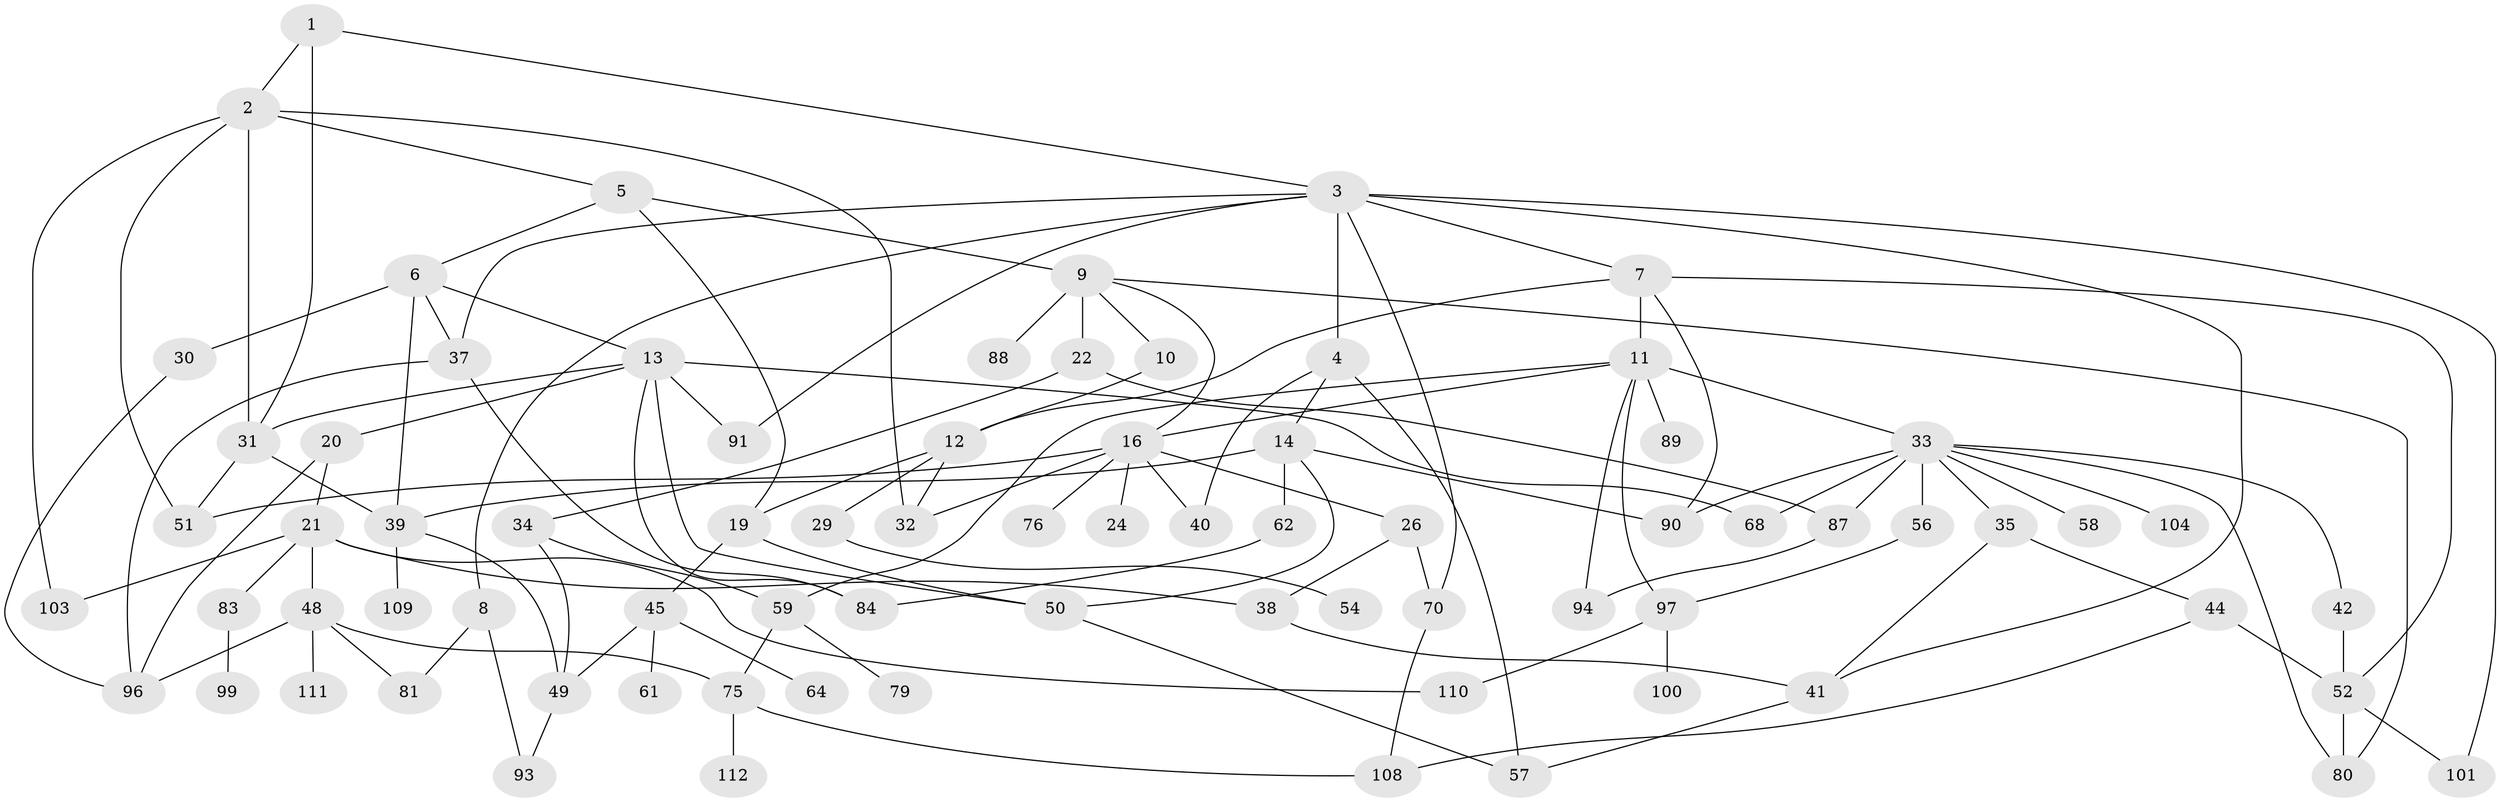 // Generated by graph-tools (version 1.1) at 2025/51/02/27/25 19:51:39]
// undirected, 77 vertices, 124 edges
graph export_dot {
graph [start="1"]
  node [color=gray90,style=filled];
  1 [super="+28"];
  2 [super="+27"];
  3 [super="+25"];
  4 [super="+17"];
  5;
  6;
  7;
  8 [super="+74"];
  9 [super="+15"];
  10;
  11 [super="+53"];
  12 [super="+43"];
  13 [super="+102"];
  14 [super="+18"];
  16 [super="+66"];
  19 [super="+71"];
  20;
  21 [super="+23"];
  22 [super="+46"];
  24 [super="+36"];
  26;
  29;
  30 [super="+63"];
  31;
  32;
  33 [super="+77"];
  34;
  35 [super="+72"];
  37 [super="+60"];
  38 [super="+47"];
  39 [super="+95"];
  40;
  41 [super="+98"];
  42;
  44 [super="+69"];
  45 [super="+55"];
  48;
  49 [super="+105"];
  50 [super="+73"];
  51 [super="+67"];
  52 [super="+78"];
  54;
  56 [super="+82"];
  57;
  58;
  59 [super="+65"];
  61;
  62;
  64;
  68;
  70;
  75 [super="+85"];
  76;
  79;
  80;
  81;
  83 [super="+92"];
  84 [super="+86"];
  87;
  88;
  89;
  90;
  91;
  93;
  94;
  96 [super="+113"];
  97;
  99;
  100;
  101 [super="+107"];
  103 [super="+106"];
  104;
  108;
  109;
  110;
  111;
  112;
  1 -- 2;
  1 -- 3;
  1 -- 31;
  2 -- 5;
  2 -- 32;
  2 -- 51;
  2 -- 31;
  2 -- 103;
  3 -- 4;
  3 -- 7;
  3 -- 8;
  3 -- 70;
  3 -- 37;
  3 -- 101;
  3 -- 41;
  3 -- 91;
  4 -- 14;
  4 -- 40;
  4 -- 57;
  5 -- 6;
  5 -- 9;
  5 -- 19;
  6 -- 13;
  6 -- 30;
  6 -- 37;
  6 -- 39;
  7 -- 11;
  7 -- 12;
  7 -- 90;
  7 -- 52;
  8 -- 81;
  8 -- 93;
  9 -- 10;
  9 -- 16;
  9 -- 22 [weight=2];
  9 -- 88;
  9 -- 80;
  10 -- 12;
  11 -- 33 [weight=2];
  11 -- 89 [weight=2];
  11 -- 97;
  11 -- 16;
  11 -- 94;
  11 -- 59;
  12 -- 29;
  12 -- 32;
  12 -- 19;
  13 -- 20;
  13 -- 68 [weight=2];
  13 -- 91;
  13 -- 50;
  13 -- 31;
  13 -- 84;
  14 -- 39;
  14 -- 90;
  14 -- 62;
  14 -- 50;
  16 -- 24;
  16 -- 26;
  16 -- 40;
  16 -- 51;
  16 -- 32;
  16 -- 76;
  19 -- 45;
  19 -- 50;
  20 -- 21;
  20 -- 96;
  21 -- 110;
  21 -- 48;
  21 -- 83;
  21 -- 38;
  21 -- 103;
  22 -- 34;
  22 -- 87;
  26 -- 38 [weight=2];
  26 -- 70;
  29 -- 54;
  30 -- 96;
  31 -- 39;
  31 -- 51;
  33 -- 35;
  33 -- 42;
  33 -- 56 [weight=2];
  33 -- 58;
  33 -- 87;
  33 -- 90;
  33 -- 68;
  33 -- 80;
  33 -- 104;
  34 -- 59;
  34 -- 49;
  35 -- 44 [weight=2];
  35 -- 41;
  37 -- 96;
  37 -- 84;
  38 -- 41;
  39 -- 109;
  39 -- 49;
  41 -- 57;
  42 -- 52;
  44 -- 108;
  44 -- 52;
  45 -- 49;
  45 -- 61;
  45 -- 64;
  48 -- 75;
  48 -- 81;
  48 -- 111;
  48 -- 96;
  49 -- 93;
  50 -- 57;
  52 -- 80;
  52 -- 101;
  56 -- 97;
  59 -- 79;
  59 -- 75;
  62 -- 84;
  70 -- 108;
  75 -- 112;
  75 -- 108;
  83 -- 99;
  87 -- 94;
  97 -- 100;
  97 -- 110;
}

